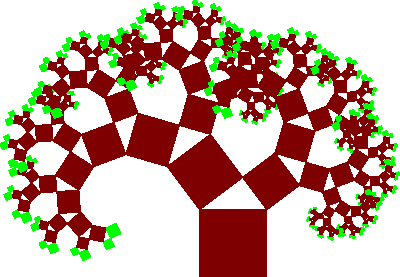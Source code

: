 size(200);
real a=3;
real b=4;
real c=hypot(a,b);
void Tree(pair A,pair B,int n){
  pair C=rotate(-90,B)*A;
  pair D=rotate(90,A)*B;
  pair K=interp(D,rotate(aCos(b/c),D)*C,b/c);
  if(n==0)
    fill(A--B--C--D--cycle,green);
  else{
    Tree(D,K,n-1);
    Tree(K,C,n-1);
    fill(A--B--C--D--cycle,brown);
  }
}
Tree((0,0),(1,0),8);
